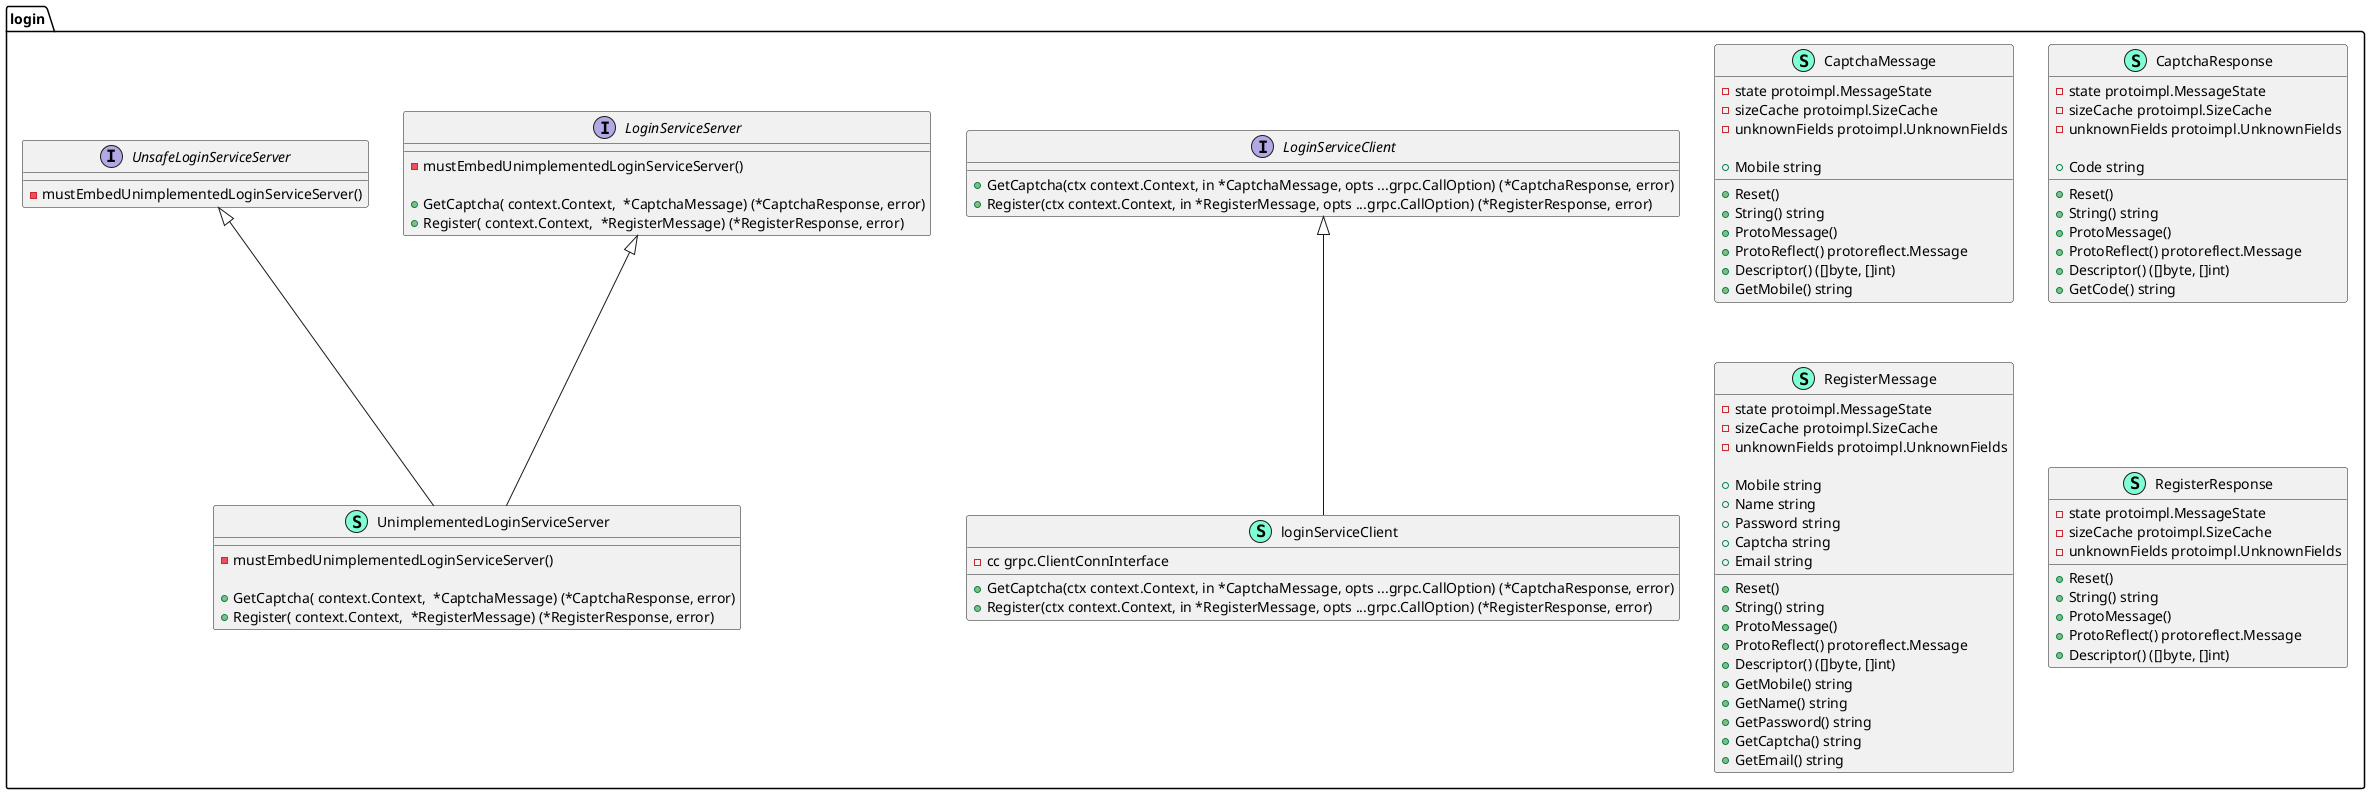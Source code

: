 @startuml
namespace login {
    class CaptchaMessage << (S,Aquamarine) >> {
        - state protoimpl.MessageState
        - sizeCache protoimpl.SizeCache
        - unknownFields protoimpl.UnknownFields

        + Mobile string

        + Reset() 
        + String() string
        + ProtoMessage() 
        + ProtoReflect() protoreflect.Message
        + Descriptor() ([]byte, []int)
        + GetMobile() string

    }
    class CaptchaResponse << (S,Aquamarine) >> {
        - state protoimpl.MessageState
        - sizeCache protoimpl.SizeCache
        - unknownFields protoimpl.UnknownFields

        + Code string

        + Reset() 
        + String() string
        + ProtoMessage() 
        + ProtoReflect() protoreflect.Message
        + Descriptor() ([]byte, []int)
        + GetCode() string

    }
    interface LoginServiceClient  {
        + GetCaptcha(ctx context.Context, in *CaptchaMessage, opts ...grpc.CallOption) (*CaptchaResponse, error)
        + Register(ctx context.Context, in *RegisterMessage, opts ...grpc.CallOption) (*RegisterResponse, error)

    }
    interface LoginServiceServer  {
        - mustEmbedUnimplementedLoginServiceServer() 

        + GetCaptcha( context.Context,  *CaptchaMessage) (*CaptchaResponse, error)
        + Register( context.Context,  *RegisterMessage) (*RegisterResponse, error)

    }
    class RegisterMessage << (S,Aquamarine) >> {
        - state protoimpl.MessageState
        - sizeCache protoimpl.SizeCache
        - unknownFields protoimpl.UnknownFields

        + Mobile string
        + Name string
        + Password string
        + Captcha string
        + Email string

        + Reset() 
        + String() string
        + ProtoMessage() 
        + ProtoReflect() protoreflect.Message
        + Descriptor() ([]byte, []int)
        + GetMobile() string
        + GetName() string
        + GetPassword() string
        + GetCaptcha() string
        + GetEmail() string

    }
    class RegisterResponse << (S,Aquamarine) >> {
        - state protoimpl.MessageState
        - sizeCache protoimpl.SizeCache
        - unknownFields protoimpl.UnknownFields

        + Reset() 
        + String() string
        + ProtoMessage() 
        + ProtoReflect() protoreflect.Message
        + Descriptor() ([]byte, []int)

    }
    class UnimplementedLoginServiceServer << (S,Aquamarine) >> {
        - mustEmbedUnimplementedLoginServiceServer() 

        + GetCaptcha( context.Context,  *CaptchaMessage) (*CaptchaResponse, error)
        + Register( context.Context,  *RegisterMessage) (*RegisterResponse, error)

    }
    interface UnsafeLoginServiceServer  {
        - mustEmbedUnimplementedLoginServiceServer() 

    }
    class loginServiceClient << (S,Aquamarine) >> {
        - cc grpc.ClientConnInterface

        + GetCaptcha(ctx context.Context, in *CaptchaMessage, opts ...grpc.CallOption) (*CaptchaResponse, error)
        + Register(ctx context.Context, in *RegisterMessage, opts ...grpc.CallOption) (*RegisterResponse, error)

    }
}

"login.LoginServiceServer" <|-- "login.UnimplementedLoginServiceServer"
"login.UnsafeLoginServiceServer" <|-- "login.UnimplementedLoginServiceServer"
"login.LoginServiceClient" <|-- "login.loginServiceClient"

@enduml
